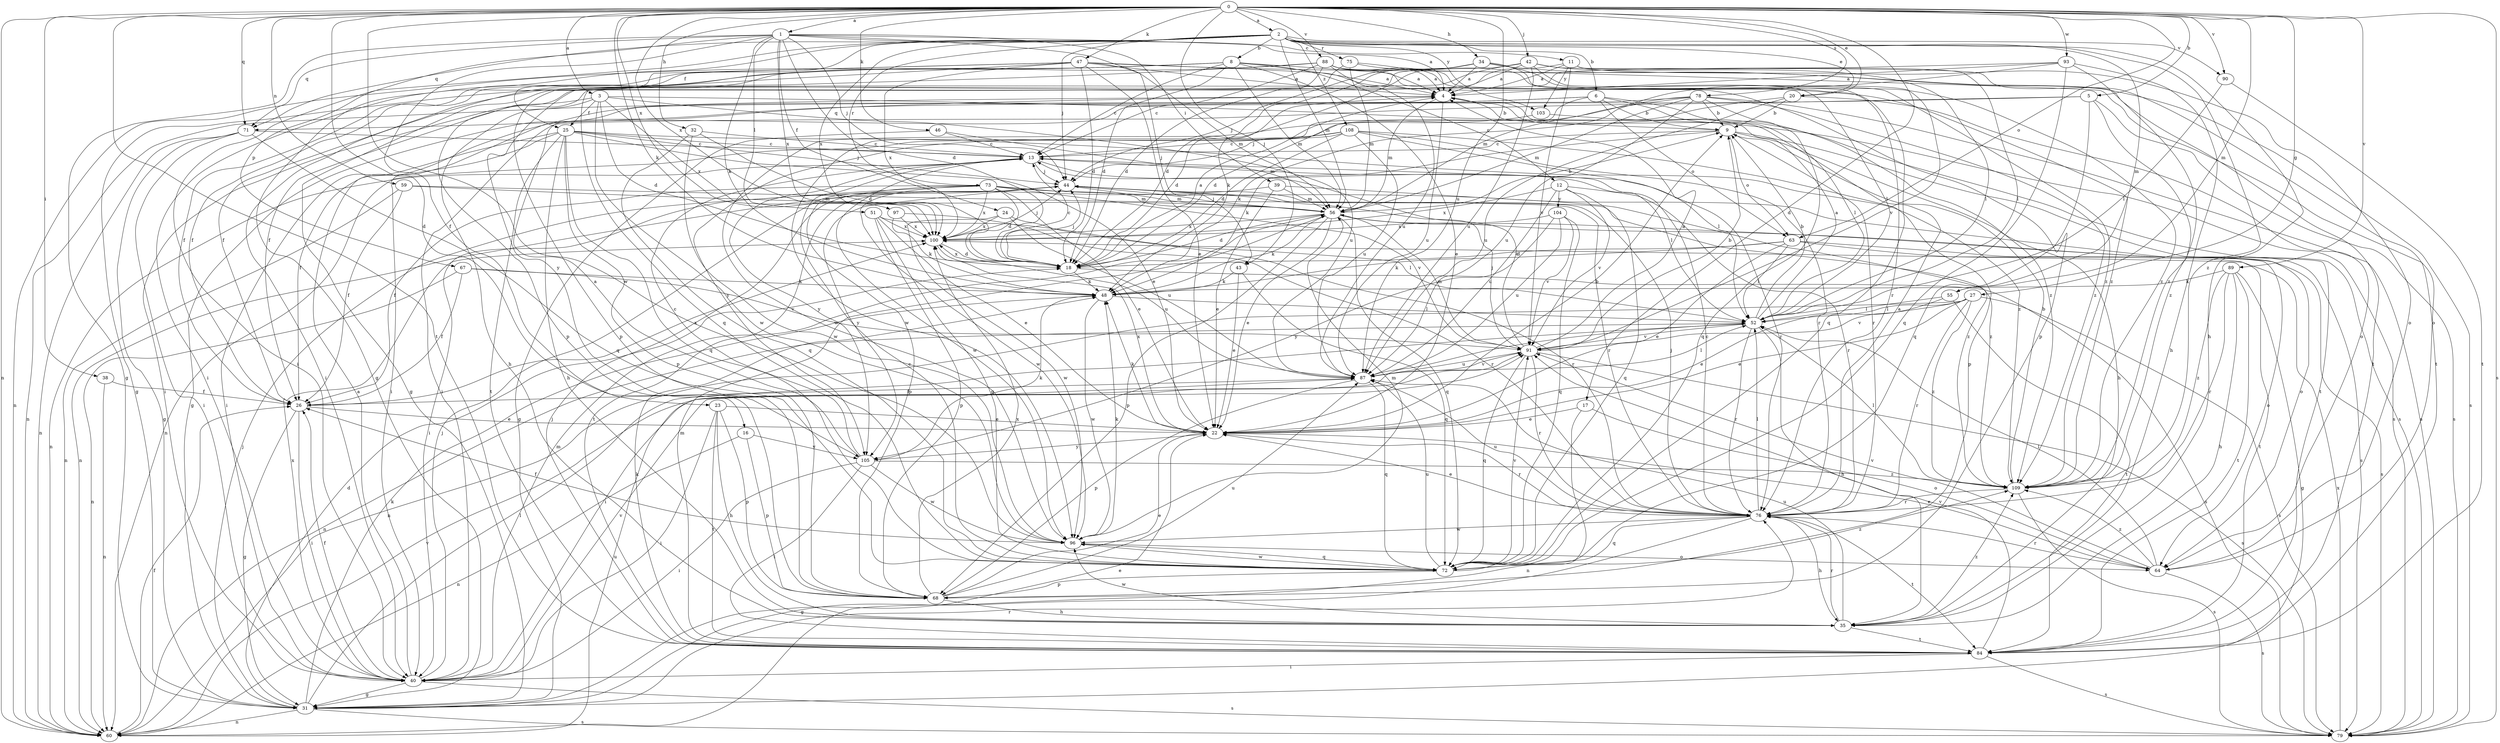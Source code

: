 strict digraph  {
0;
1;
2;
3;
4;
5;
6;
8;
9;
11;
12;
13;
16;
17;
18;
20;
22;
23;
24;
25;
26;
27;
31;
32;
34;
35;
38;
39;
40;
42;
43;
44;
46;
47;
48;
51;
52;
55;
56;
59;
60;
63;
64;
67;
68;
71;
72;
73;
75;
76;
78;
79;
84;
87;
88;
89;
90;
91;
93;
96;
97;
100;
103;
104;
105;
108;
109;
0 -> 1  [label=a];
0 -> 2  [label=a];
0 -> 3  [label=a];
0 -> 5  [label=b];
0 -> 16  [label=d];
0 -> 17  [label=d];
0 -> 20  [label=e];
0 -> 27  [label=g];
0 -> 32  [label=h];
0 -> 34  [label=h];
0 -> 38  [label=i];
0 -> 42  [label=j];
0 -> 43  [label=j];
0 -> 46  [label=k];
0 -> 47  [label=k];
0 -> 48  [label=k];
0 -> 55  [label=m];
0 -> 59  [label=n];
0 -> 60  [label=n];
0 -> 63  [label=o];
0 -> 71  [label=q];
0 -> 78  [label=s];
0 -> 79  [label=s];
0 -> 84  [label=t];
0 -> 87  [label=u];
0 -> 88  [label=v];
0 -> 89  [label=v];
0 -> 90  [label=v];
0 -> 93  [label=w];
0 -> 96  [label=w];
0 -> 97  [label=x];
0 -> 100  [label=x];
1 -> 4  [label=a];
1 -> 11  [label=c];
1 -> 18  [label=d];
1 -> 23  [label=f];
1 -> 24  [label=f];
1 -> 31  [label=g];
1 -> 39  [label=i];
1 -> 43  [label=j];
1 -> 44  [label=j];
1 -> 48  [label=k];
1 -> 51  [label=l];
1 -> 67  [label=p];
1 -> 71  [label=q];
1 -> 100  [label=x];
2 -> 6  [label=b];
2 -> 8  [label=b];
2 -> 20  [label=e];
2 -> 25  [label=f];
2 -> 31  [label=g];
2 -> 35  [label=h];
2 -> 40  [label=i];
2 -> 44  [label=j];
2 -> 55  [label=m];
2 -> 56  [label=m];
2 -> 71  [label=q];
2 -> 73  [label=r];
2 -> 75  [label=r];
2 -> 90  [label=v];
2 -> 100  [label=x];
2 -> 103  [label=y];
2 -> 108  [label=z];
2 -> 109  [label=z];
3 -> 18  [label=d];
3 -> 25  [label=f];
3 -> 35  [label=h];
3 -> 40  [label=i];
3 -> 79  [label=s];
3 -> 87  [label=u];
3 -> 96  [label=w];
3 -> 100  [label=x];
4 -> 9  [label=b];
4 -> 18  [label=d];
4 -> 56  [label=m];
4 -> 87  [label=u];
5 -> 40  [label=i];
5 -> 71  [label=q];
5 -> 72  [label=q];
5 -> 79  [label=s];
5 -> 109  [label=z];
6 -> 9  [label=b];
6 -> 31  [label=g];
6 -> 52  [label=l];
6 -> 60  [label=n];
6 -> 63  [label=o];
6 -> 96  [label=w];
6 -> 109  [label=z];
8 -> 4  [label=a];
8 -> 12  [label=c];
8 -> 13  [label=c];
8 -> 18  [label=d];
8 -> 22  [label=e];
8 -> 26  [label=f];
8 -> 40  [label=i];
8 -> 56  [label=m];
8 -> 60  [label=n];
8 -> 68  [label=p];
9 -> 13  [label=c];
9 -> 35  [label=h];
9 -> 48  [label=k];
9 -> 63  [label=o];
9 -> 76  [label=r];
9 -> 84  [label=t];
11 -> 4  [label=a];
11 -> 52  [label=l];
11 -> 64  [label=o];
11 -> 68  [label=p];
11 -> 91  [label=v];
11 -> 103  [label=y];
12 -> 72  [label=q];
12 -> 76  [label=r];
12 -> 87  [label=u];
12 -> 91  [label=v];
12 -> 100  [label=x];
12 -> 104  [label=y];
13 -> 44  [label=j];
13 -> 52  [label=l];
13 -> 60  [label=n];
13 -> 76  [label=r];
13 -> 96  [label=w];
13 -> 105  [label=y];
16 -> 60  [label=n];
16 -> 68  [label=p];
16 -> 105  [label=y];
17 -> 22  [label=e];
17 -> 60  [label=n];
17 -> 64  [label=o];
18 -> 4  [label=a];
18 -> 13  [label=c];
18 -> 44  [label=j];
18 -> 48  [label=k];
18 -> 79  [label=s];
18 -> 100  [label=x];
20 -> 9  [label=b];
20 -> 44  [label=j];
20 -> 64  [label=o];
20 -> 87  [label=u];
22 -> 9  [label=b];
22 -> 48  [label=k];
22 -> 76  [label=r];
22 -> 100  [label=x];
22 -> 105  [label=y];
23 -> 22  [label=e];
23 -> 35  [label=h];
23 -> 40  [label=i];
23 -> 68  [label=p];
23 -> 84  [label=t];
24 -> 76  [label=r];
24 -> 87  [label=u];
24 -> 96  [label=w];
24 -> 100  [label=x];
25 -> 13  [label=c];
25 -> 22  [label=e];
25 -> 26  [label=f];
25 -> 35  [label=h];
25 -> 40  [label=i];
25 -> 44  [label=j];
25 -> 68  [label=p];
25 -> 72  [label=q];
25 -> 84  [label=t];
25 -> 109  [label=z];
26 -> 22  [label=e];
26 -> 31  [label=g];
26 -> 40  [label=i];
26 -> 100  [label=x];
27 -> 22  [label=e];
27 -> 52  [label=l];
27 -> 60  [label=n];
27 -> 76  [label=r];
27 -> 79  [label=s];
27 -> 91  [label=v];
27 -> 109  [label=z];
31 -> 18  [label=d];
31 -> 22  [label=e];
31 -> 44  [label=j];
31 -> 48  [label=k];
31 -> 52  [label=l];
31 -> 60  [label=n];
31 -> 76  [label=r];
31 -> 79  [label=s];
32 -> 13  [label=c];
32 -> 18  [label=d];
32 -> 72  [label=q];
32 -> 96  [label=w];
34 -> 4  [label=a];
34 -> 18  [label=d];
34 -> 44  [label=j];
34 -> 48  [label=k];
34 -> 72  [label=q];
34 -> 84  [label=t];
34 -> 109  [label=z];
35 -> 76  [label=r];
35 -> 84  [label=t];
35 -> 87  [label=u];
35 -> 96  [label=w];
35 -> 109  [label=z];
38 -> 26  [label=f];
38 -> 60  [label=n];
39 -> 22  [label=e];
39 -> 56  [label=m];
39 -> 60  [label=n];
39 -> 109  [label=z];
40 -> 4  [label=a];
40 -> 26  [label=f];
40 -> 31  [label=g];
40 -> 44  [label=j];
40 -> 56  [label=m];
40 -> 79  [label=s];
40 -> 91  [label=v];
40 -> 100  [label=x];
42 -> 4  [label=a];
42 -> 31  [label=g];
42 -> 52  [label=l];
42 -> 84  [label=t];
42 -> 87  [label=u];
42 -> 91  [label=v];
42 -> 105  [label=y];
43 -> 22  [label=e];
43 -> 48  [label=k];
43 -> 72  [label=q];
44 -> 56  [label=m];
44 -> 84  [label=t];
44 -> 105  [label=y];
44 -> 109  [label=z];
46 -> 13  [label=c];
46 -> 31  [label=g];
46 -> 56  [label=m];
47 -> 4  [label=a];
47 -> 18  [label=d];
47 -> 22  [label=e];
47 -> 26  [label=f];
47 -> 40  [label=i];
47 -> 56  [label=m];
47 -> 64  [label=o];
47 -> 72  [label=q];
47 -> 100  [label=x];
47 -> 109  [label=z];
48 -> 52  [label=l];
48 -> 96  [label=w];
51 -> 22  [label=e];
51 -> 52  [label=l];
51 -> 68  [label=p];
51 -> 72  [label=q];
51 -> 100  [label=x];
52 -> 4  [label=a];
52 -> 9  [label=b];
52 -> 35  [label=h];
52 -> 40  [label=i];
52 -> 60  [label=n];
52 -> 76  [label=r];
52 -> 91  [label=v];
55 -> 22  [label=e];
55 -> 52  [label=l];
55 -> 84  [label=t];
56 -> 9  [label=b];
56 -> 18  [label=d];
56 -> 22  [label=e];
56 -> 44  [label=j];
56 -> 48  [label=k];
56 -> 64  [label=o];
56 -> 68  [label=p];
56 -> 72  [label=q];
56 -> 79  [label=s];
56 -> 100  [label=x];
59 -> 26  [label=f];
59 -> 56  [label=m];
59 -> 60  [label=n];
59 -> 76  [label=r];
60 -> 26  [label=f];
60 -> 87  [label=u];
60 -> 91  [label=v];
63 -> 18  [label=d];
63 -> 22  [label=e];
63 -> 48  [label=k];
63 -> 52  [label=l];
63 -> 64  [label=o];
63 -> 84  [label=t];
64 -> 22  [label=e];
64 -> 52  [label=l];
64 -> 76  [label=r];
64 -> 79  [label=s];
64 -> 91  [label=v];
64 -> 109  [label=z];
67 -> 26  [label=f];
67 -> 48  [label=k];
67 -> 60  [label=n];
67 -> 91  [label=v];
68 -> 22  [label=e];
68 -> 35  [label=h];
68 -> 87  [label=u];
68 -> 100  [label=x];
71 -> 13  [label=c];
71 -> 31  [label=g];
71 -> 40  [label=i];
71 -> 60  [label=n];
71 -> 72  [label=q];
72 -> 13  [label=c];
72 -> 68  [label=p];
72 -> 87  [label=u];
72 -> 91  [label=v];
72 -> 96  [label=w];
72 -> 109  [label=z];
73 -> 18  [label=d];
73 -> 22  [label=e];
73 -> 26  [label=f];
73 -> 40  [label=i];
73 -> 56  [label=m];
73 -> 68  [label=p];
73 -> 79  [label=s];
73 -> 91  [label=v];
73 -> 96  [label=w];
73 -> 100  [label=x];
75 -> 4  [label=a];
75 -> 26  [label=f];
75 -> 56  [label=m];
75 -> 79  [label=s];
76 -> 4  [label=a];
76 -> 13  [label=c];
76 -> 22  [label=e];
76 -> 31  [label=g];
76 -> 35  [label=h];
76 -> 44  [label=j];
76 -> 52  [label=l];
76 -> 72  [label=q];
76 -> 84  [label=t];
76 -> 87  [label=u];
76 -> 96  [label=w];
78 -> 9  [label=b];
78 -> 18  [label=d];
78 -> 40  [label=i];
78 -> 48  [label=k];
78 -> 56  [label=m];
78 -> 72  [label=q];
78 -> 79  [label=s];
78 -> 87  [label=u];
78 -> 109  [label=z];
79 -> 100  [label=x];
84 -> 40  [label=i];
84 -> 44  [label=j];
84 -> 48  [label=k];
84 -> 56  [label=m];
84 -> 79  [label=s];
84 -> 91  [label=v];
87 -> 26  [label=f];
87 -> 52  [label=l];
87 -> 68  [label=p];
87 -> 72  [label=q];
87 -> 91  [label=v];
88 -> 4  [label=a];
88 -> 13  [label=c];
88 -> 18  [label=d];
88 -> 31  [label=g];
88 -> 52  [label=l];
88 -> 68  [label=p];
88 -> 76  [label=r];
88 -> 87  [label=u];
88 -> 109  [label=z];
89 -> 31  [label=g];
89 -> 35  [label=h];
89 -> 48  [label=k];
89 -> 76  [label=r];
89 -> 84  [label=t];
89 -> 109  [label=z];
90 -> 52  [label=l];
90 -> 84  [label=t];
91 -> 4  [label=a];
91 -> 9  [label=b];
91 -> 13  [label=c];
91 -> 44  [label=j];
91 -> 56  [label=m];
91 -> 72  [label=q];
91 -> 76  [label=r];
91 -> 79  [label=s];
91 -> 87  [label=u];
93 -> 4  [label=a];
93 -> 26  [label=f];
93 -> 35  [label=h];
93 -> 56  [label=m];
93 -> 72  [label=q];
93 -> 109  [label=z];
96 -> 26  [label=f];
96 -> 48  [label=k];
96 -> 56  [label=m];
96 -> 64  [label=o];
96 -> 72  [label=q];
97 -> 48  [label=k];
97 -> 76  [label=r];
97 -> 100  [label=x];
100 -> 18  [label=d];
100 -> 44  [label=j];
100 -> 87  [label=u];
103 -> 79  [label=s];
103 -> 96  [label=w];
104 -> 72  [label=q];
104 -> 87  [label=u];
104 -> 91  [label=v];
104 -> 100  [label=x];
104 -> 105  [label=y];
105 -> 4  [label=a];
105 -> 13  [label=c];
105 -> 40  [label=i];
105 -> 48  [label=k];
105 -> 84  [label=t];
105 -> 96  [label=w];
105 -> 109  [label=z];
108 -> 13  [label=c];
108 -> 18  [label=d];
108 -> 52  [label=l];
108 -> 60  [label=n];
108 -> 68  [label=p];
108 -> 76  [label=r];
108 -> 87  [label=u];
108 -> 105  [label=y];
109 -> 9  [label=b];
109 -> 52  [label=l];
109 -> 76  [label=r];
109 -> 79  [label=s];
}
